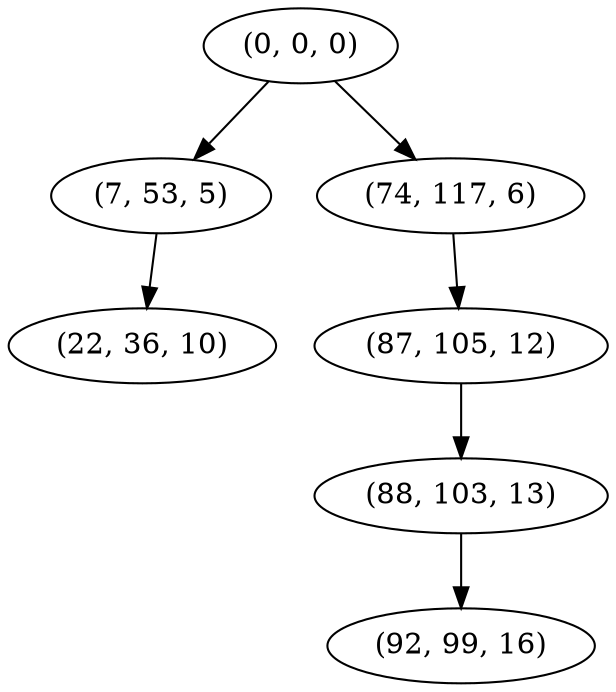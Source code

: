 digraph tree {
    "(0, 0, 0)";
    "(7, 53, 5)";
    "(22, 36, 10)";
    "(74, 117, 6)";
    "(87, 105, 12)";
    "(88, 103, 13)";
    "(92, 99, 16)";
    "(0, 0, 0)" -> "(7, 53, 5)";
    "(0, 0, 0)" -> "(74, 117, 6)";
    "(7, 53, 5)" -> "(22, 36, 10)";
    "(74, 117, 6)" -> "(87, 105, 12)";
    "(87, 105, 12)" -> "(88, 103, 13)";
    "(88, 103, 13)" -> "(92, 99, 16)";
}
